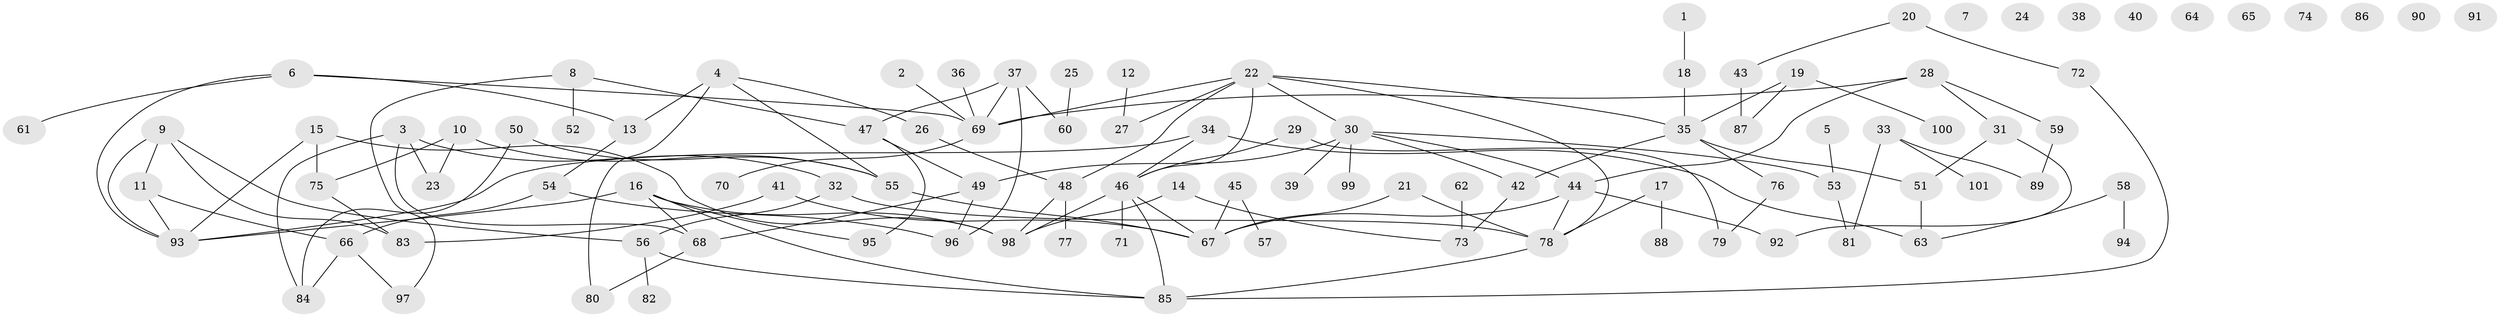 // coarse degree distribution, {1: 0.19672131147540983, 2: 0.26229508196721313, 7: 0.03278688524590164, 6: 0.11475409836065574, 3: 0.16393442622950818, 4: 0.16393442622950818, 5: 0.06557377049180328}
// Generated by graph-tools (version 1.1) at 2025/35/03/04/25 23:35:58]
// undirected, 101 vertices, 128 edges
graph export_dot {
  node [color=gray90,style=filled];
  1;
  2;
  3;
  4;
  5;
  6;
  7;
  8;
  9;
  10;
  11;
  12;
  13;
  14;
  15;
  16;
  17;
  18;
  19;
  20;
  21;
  22;
  23;
  24;
  25;
  26;
  27;
  28;
  29;
  30;
  31;
  32;
  33;
  34;
  35;
  36;
  37;
  38;
  39;
  40;
  41;
  42;
  43;
  44;
  45;
  46;
  47;
  48;
  49;
  50;
  51;
  52;
  53;
  54;
  55;
  56;
  57;
  58;
  59;
  60;
  61;
  62;
  63;
  64;
  65;
  66;
  67;
  68;
  69;
  70;
  71;
  72;
  73;
  74;
  75;
  76;
  77;
  78;
  79;
  80;
  81;
  82;
  83;
  84;
  85;
  86;
  87;
  88;
  89;
  90;
  91;
  92;
  93;
  94;
  95;
  96;
  97;
  98;
  99;
  100;
  101;
  1 -- 18;
  2 -- 69;
  3 -- 23;
  3 -- 32;
  3 -- 68;
  3 -- 84;
  4 -- 13;
  4 -- 26;
  4 -- 55;
  4 -- 80;
  5 -- 53;
  6 -- 13;
  6 -- 61;
  6 -- 69;
  6 -- 93;
  8 -- 47;
  8 -- 52;
  8 -- 97;
  9 -- 11;
  9 -- 56;
  9 -- 83;
  9 -- 93;
  10 -- 23;
  10 -- 55;
  10 -- 75;
  11 -- 66;
  11 -- 93;
  12 -- 27;
  13 -- 54;
  14 -- 73;
  14 -- 98;
  15 -- 75;
  15 -- 93;
  15 -- 98;
  16 -- 68;
  16 -- 85;
  16 -- 93;
  16 -- 95;
  16 -- 98;
  17 -- 78;
  17 -- 88;
  18 -- 35;
  19 -- 35;
  19 -- 87;
  19 -- 100;
  20 -- 43;
  20 -- 72;
  21 -- 67;
  21 -- 78;
  22 -- 27;
  22 -- 30;
  22 -- 35;
  22 -- 46;
  22 -- 48;
  22 -- 69;
  22 -- 78;
  25 -- 60;
  26 -- 48;
  28 -- 31;
  28 -- 44;
  28 -- 59;
  28 -- 69;
  29 -- 46;
  29 -- 79;
  30 -- 39;
  30 -- 42;
  30 -- 44;
  30 -- 49;
  30 -- 53;
  30 -- 99;
  31 -- 51;
  31 -- 92;
  32 -- 56;
  32 -- 78;
  33 -- 81;
  33 -- 89;
  33 -- 101;
  34 -- 46;
  34 -- 63;
  34 -- 93;
  35 -- 42;
  35 -- 51;
  35 -- 76;
  36 -- 69;
  37 -- 47;
  37 -- 60;
  37 -- 69;
  37 -- 96;
  41 -- 67;
  41 -- 83;
  42 -- 73;
  43 -- 87;
  44 -- 67;
  44 -- 78;
  44 -- 92;
  45 -- 57;
  45 -- 67;
  46 -- 67;
  46 -- 71;
  46 -- 85;
  46 -- 98;
  47 -- 49;
  47 -- 95;
  48 -- 77;
  48 -- 98;
  49 -- 68;
  49 -- 96;
  50 -- 55;
  50 -- 84;
  51 -- 63;
  53 -- 81;
  54 -- 66;
  54 -- 96;
  55 -- 67;
  56 -- 82;
  56 -- 85;
  58 -- 63;
  58 -- 94;
  59 -- 89;
  62 -- 73;
  66 -- 84;
  66 -- 97;
  68 -- 80;
  69 -- 70;
  72 -- 85;
  75 -- 83;
  76 -- 79;
  78 -- 85;
}
